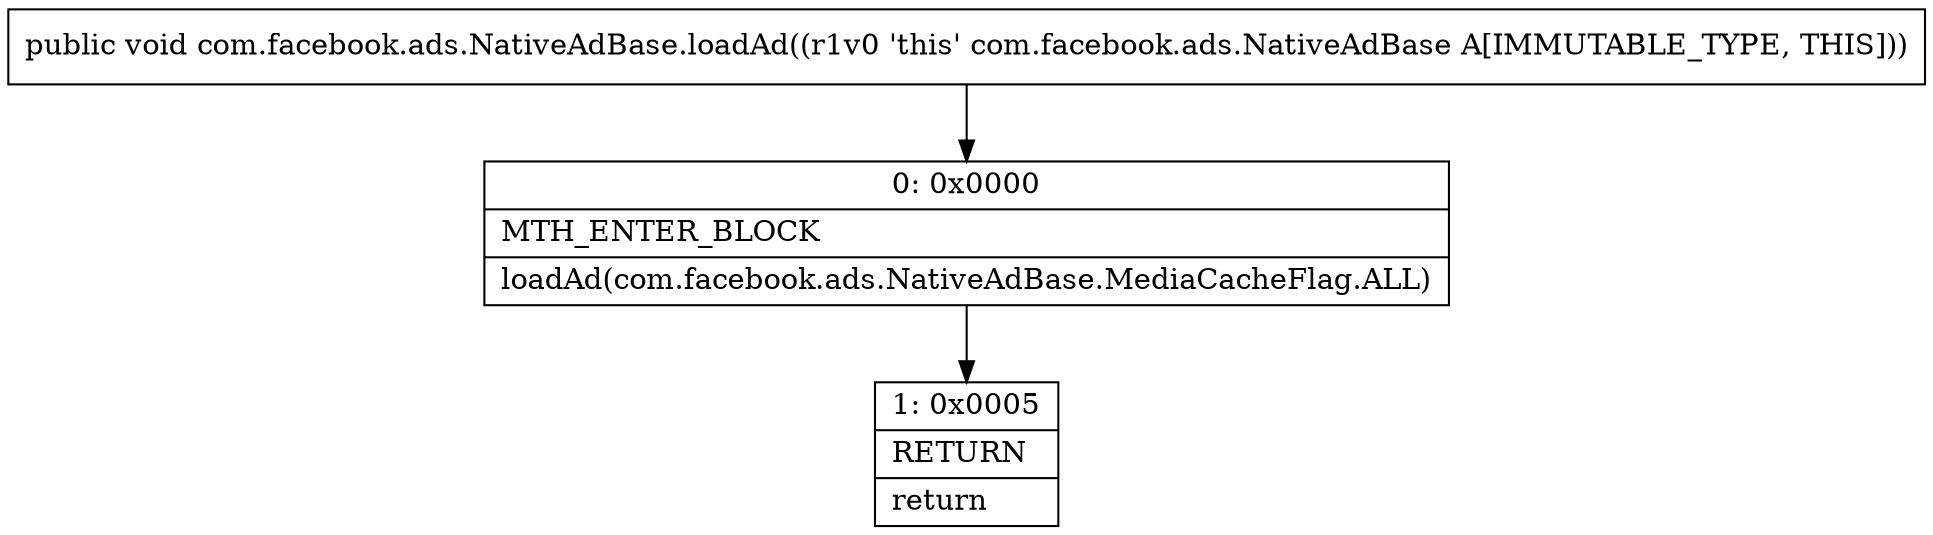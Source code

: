 digraph "CFG forcom.facebook.ads.NativeAdBase.loadAd()V" {
Node_0 [shape=record,label="{0\:\ 0x0000|MTH_ENTER_BLOCK\l|loadAd(com.facebook.ads.NativeAdBase.MediaCacheFlag.ALL)\l}"];
Node_1 [shape=record,label="{1\:\ 0x0005|RETURN\l|return\l}"];
MethodNode[shape=record,label="{public void com.facebook.ads.NativeAdBase.loadAd((r1v0 'this' com.facebook.ads.NativeAdBase A[IMMUTABLE_TYPE, THIS])) }"];
MethodNode -> Node_0;
Node_0 -> Node_1;
}

